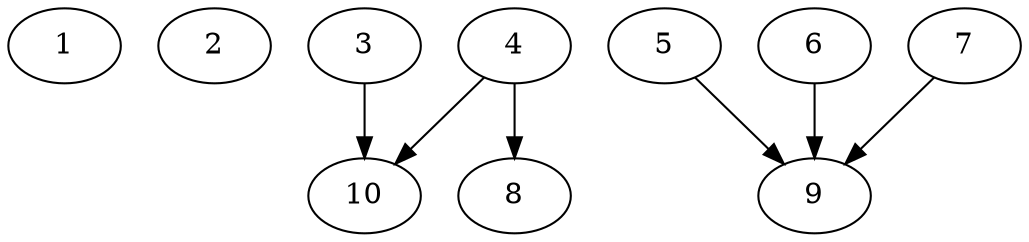 // DAG automatically generated by daggen at Thu Oct  3 13:58:04 2019
// ./daggen --dot -n 10 --ccr 0.3 --fat 0.9 --regular 0.9 --density 0.5 --mindata 5242880 --maxdata 52428800 
digraph G {
  1 [size="155620693", alpha="0.07", expect_size="46686208"] 
  2 [size="164771840", alpha="0.10", expect_size="49431552"] 
  3 [size="139260587", alpha="0.13", expect_size="41778176"] 
  3 -> 10 [size ="41778176"]
  4 [size="144285013", alpha="0.15", expect_size="43285504"] 
  4 -> 8 [size ="43285504"]
  4 -> 10 [size ="43285504"]
  5 [size="149777067", alpha="0.01", expect_size="44933120"] 
  5 -> 9 [size ="44933120"]
  6 [size="37686613", alpha="0.19", expect_size="11305984"] 
  6 -> 9 [size ="11305984"]
  7 [size="125149867", alpha="0.09", expect_size="37544960"] 
  7 -> 9 [size ="37544960"]
  8 [size="84353707", alpha="0.14", expect_size="25306112"] 
  9 [size="66447360", alpha="0.04", expect_size="19934208"] 
  10 [size="131013973", alpha="0.16", expect_size="39304192"] 
}
